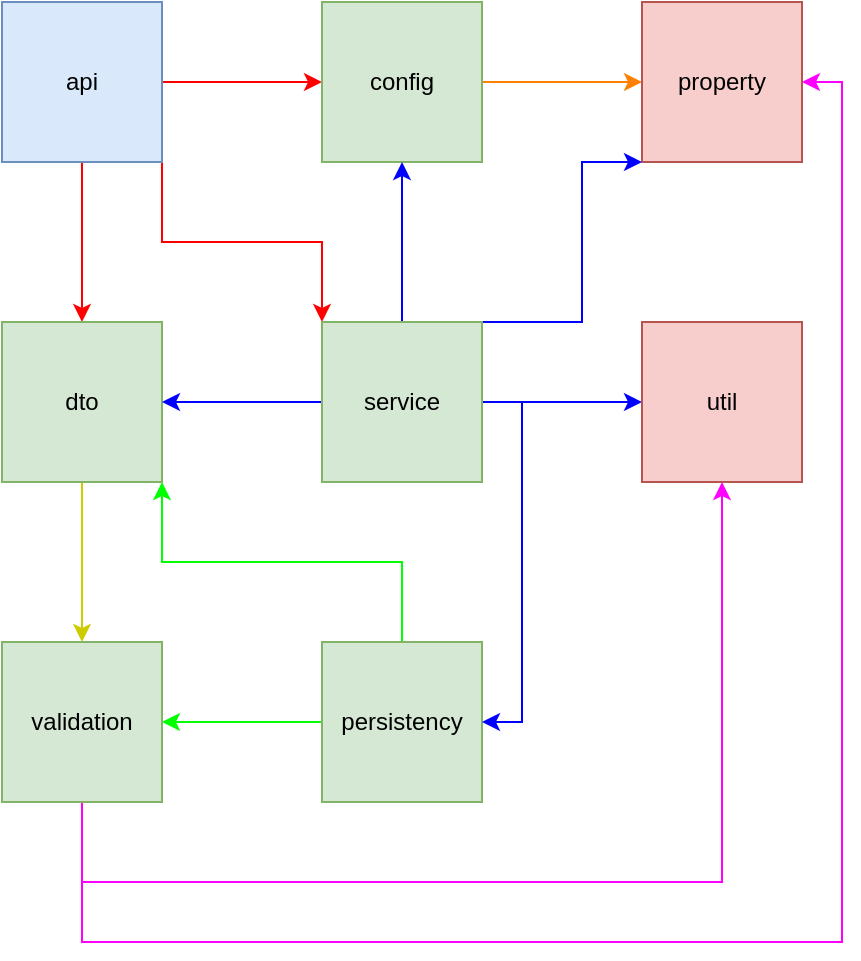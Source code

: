 <mxfile version="20.5.3" type="embed"><diagram id="C5RBs43oDa-KdzZeNtuy" name="Page-1"><mxGraphModel dx="836" dy="717" grid="1" gridSize="10" guides="1" tooltips="1" connect="1" arrows="1" fold="1" page="1" pageScale="1" pageWidth="827" pageHeight="1169" math="0" shadow="0"><root><mxCell id="WIyWlLk6GJQsqaUBKTNV-0"/><mxCell id="WIyWlLk6GJQsqaUBKTNV-1" parent="WIyWlLk6GJQsqaUBKTNV-0"/><mxCell id="7" style="edgeStyle=orthogonalEdgeStyle;rounded=0;orthogonalLoop=1;jettySize=auto;html=1;strokeColor=#FF0000;" parent="WIyWlLk6GJQsqaUBKTNV-1" source="0" target="1" edge="1"><mxGeometry relative="1" as="geometry"/></mxCell><mxCell id="12" style="edgeStyle=orthogonalEdgeStyle;rounded=0;orthogonalLoop=1;jettySize=auto;html=1;strokeColor=#FF0000;" parent="WIyWlLk6GJQsqaUBKTNV-1" source="0" target="2" edge="1"><mxGeometry relative="1" as="geometry"/></mxCell><mxCell id="13" style="edgeStyle=orthogonalEdgeStyle;rounded=0;orthogonalLoop=1;jettySize=auto;html=1;exitX=1;exitY=1;exitDx=0;exitDy=0;entryX=0;entryY=0;entryDx=0;entryDy=0;strokeColor=#FF0000;" parent="WIyWlLk6GJQsqaUBKTNV-1" source="0" target="5" edge="1"><mxGeometry relative="1" as="geometry"/></mxCell><mxCell id="0" value="api" style="whiteSpace=wrap;html=1;aspect=fixed;fillColor=#dae8fc;strokeColor=#6c8ebf;fontColor=#000000;" parent="WIyWlLk6GJQsqaUBKTNV-1" vertex="1"><mxGeometry x="40" y="40" width="80" height="80" as="geometry"/></mxCell><mxCell id="14" style="edgeStyle=orthogonalEdgeStyle;rounded=0;orthogonalLoop=1;jettySize=auto;html=1;strokeColor=#FF8000;" parent="WIyWlLk6GJQsqaUBKTNV-1" source="1" target="4" edge="1"><mxGeometry relative="1" as="geometry"/></mxCell><mxCell id="1" value="config" style="whiteSpace=wrap;html=1;aspect=fixed;fillColor=#d5e8d4;strokeColor=#82b366;" parent="WIyWlLk6GJQsqaUBKTNV-1" vertex="1"><mxGeometry x="200" y="40" width="80" height="80" as="geometry"/></mxCell><mxCell id="16" style="edgeStyle=orthogonalEdgeStyle;rounded=0;orthogonalLoop=1;jettySize=auto;html=1;entryX=0.5;entryY=0;entryDx=0;entryDy=0;strokeColor=#CCCC00;" parent="WIyWlLk6GJQsqaUBKTNV-1" source="2" target="15" edge="1"><mxGeometry relative="1" as="geometry"/></mxCell><mxCell id="2" value="dto" style="whiteSpace=wrap;html=1;aspect=fixed;fillColor=#d5e8d4;strokeColor=#82b366;" parent="WIyWlLk6GJQsqaUBKTNV-1" vertex="1"><mxGeometry x="40" y="200" width="80" height="80" as="geometry"/></mxCell><mxCell id="17" style="edgeStyle=orthogonalEdgeStyle;rounded=0;orthogonalLoop=1;jettySize=auto;html=1;entryX=1;entryY=1;entryDx=0;entryDy=0;strokeColor=#00FF00;" parent="WIyWlLk6GJQsqaUBKTNV-1" source="3" target="2" edge="1"><mxGeometry relative="1" as="geometry"><Array as="points"><mxPoint x="240" y="320"/><mxPoint x="120" y="320"/></Array></mxGeometry></mxCell><mxCell id="18" style="edgeStyle=orthogonalEdgeStyle;rounded=0;orthogonalLoop=1;jettySize=auto;html=1;strokeColor=#00FF00;" parent="WIyWlLk6GJQsqaUBKTNV-1" source="3" target="15" edge="1"><mxGeometry relative="1" as="geometry"/></mxCell><mxCell id="3" value="persistency" style="whiteSpace=wrap;html=1;aspect=fixed;fillColor=#d5e8d4;strokeColor=#82b366;" parent="WIyWlLk6GJQsqaUBKTNV-1" vertex="1"><mxGeometry x="200" y="360" width="80" height="80" as="geometry"/></mxCell><mxCell id="4" value="property" style="whiteSpace=wrap;html=1;aspect=fixed;fillColor=#f8cecc;strokeColor=#b85450;" parent="WIyWlLk6GJQsqaUBKTNV-1" vertex="1"><mxGeometry x="360" y="40" width="80" height="80" as="geometry"/></mxCell><mxCell id="19" style="edgeStyle=orthogonalEdgeStyle;rounded=0;orthogonalLoop=1;jettySize=auto;html=1;strokeColor=#0000FF;" parent="WIyWlLk6GJQsqaUBKTNV-1" source="5" target="1" edge="1"><mxGeometry relative="1" as="geometry"/></mxCell><mxCell id="20" style="edgeStyle=orthogonalEdgeStyle;rounded=0;orthogonalLoop=1;jettySize=auto;html=1;strokeColor=#0000FF;" parent="WIyWlLk6GJQsqaUBKTNV-1" source="5" target="2" edge="1"><mxGeometry relative="1" as="geometry"/></mxCell><mxCell id="21" style="edgeStyle=orthogonalEdgeStyle;rounded=0;orthogonalLoop=1;jettySize=auto;html=1;entryX=1;entryY=0.5;entryDx=0;entryDy=0;exitX=1;exitY=0.5;exitDx=0;exitDy=0;strokeColor=#0000FF;" parent="WIyWlLk6GJQsqaUBKTNV-1" source="5" target="3" edge="1"><mxGeometry relative="1" as="geometry"/></mxCell><mxCell id="22" style="edgeStyle=orthogonalEdgeStyle;rounded=0;orthogonalLoop=1;jettySize=auto;html=1;strokeColor=#0000FF;" parent="WIyWlLk6GJQsqaUBKTNV-1" source="5" edge="1"><mxGeometry relative="1" as="geometry"><mxPoint x="360" y="120" as="targetPoint"/><Array as="points"><mxPoint x="330" y="200"/><mxPoint x="330" y="120"/></Array></mxGeometry></mxCell><mxCell id="27" style="edgeStyle=orthogonalEdgeStyle;rounded=0;orthogonalLoop=1;jettySize=auto;html=1;entryX=0;entryY=0.5;entryDx=0;entryDy=0;strokeColor=#0000FF;" parent="WIyWlLk6GJQsqaUBKTNV-1" source="5" target="6" edge="1"><mxGeometry relative="1" as="geometry"/></mxCell><mxCell id="5" value="service" style="whiteSpace=wrap;html=1;aspect=fixed;fillColor=#d5e8d4;strokeColor=#82b366;" parent="WIyWlLk6GJQsqaUBKTNV-1" vertex="1"><mxGeometry x="200" y="200" width="80" height="80" as="geometry"/></mxCell><mxCell id="6" value="util" style="whiteSpace=wrap;html=1;aspect=fixed;fillColor=#f8cecc;strokeColor=#b85450;" parent="WIyWlLk6GJQsqaUBKTNV-1" vertex="1"><mxGeometry x="360" y="200" width="80" height="80" as="geometry"/></mxCell><mxCell id="28" style="edgeStyle=orthogonalEdgeStyle;rounded=0;orthogonalLoop=1;jettySize=auto;html=1;strokeColor=#FF00FF;" parent="WIyWlLk6GJQsqaUBKTNV-1" source="15" target="6" edge="1"><mxGeometry relative="1" as="geometry"><Array as="points"><mxPoint x="80" y="480"/><mxPoint x="400" y="480"/></Array></mxGeometry></mxCell><mxCell id="29" style="edgeStyle=orthogonalEdgeStyle;rounded=0;orthogonalLoop=1;jettySize=auto;html=1;entryX=1;entryY=0.5;entryDx=0;entryDy=0;strokeColor=#FF00FF;" parent="WIyWlLk6GJQsqaUBKTNV-1" source="15" target="4" edge="1"><mxGeometry relative="1" as="geometry"><Array as="points"><mxPoint x="80" y="510"/><mxPoint x="460" y="510"/><mxPoint x="460" y="80"/></Array></mxGeometry></mxCell><mxCell id="15" value="validation" style="whiteSpace=wrap;html=1;aspect=fixed;fillColor=#d5e8d4;strokeColor=#82b366;" parent="WIyWlLk6GJQsqaUBKTNV-1" vertex="1"><mxGeometry x="40" y="360" width="80" height="80" as="geometry"/></mxCell></root></mxGraphModel></diagram></mxfile>